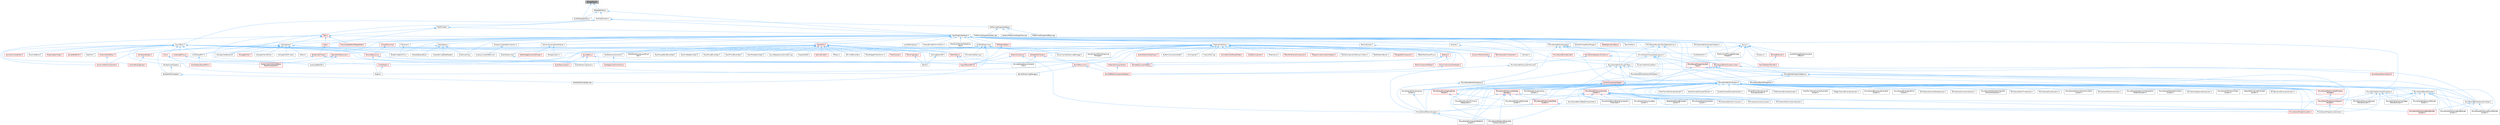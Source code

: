 digraph "StringsTrace.h"
{
 // INTERACTIVE_SVG=YES
 // LATEX_PDF_SIZE
  bgcolor="transparent";
  edge [fontname=Helvetica,fontsize=10,labelfontname=Helvetica,labelfontsize=10];
  node [fontname=Helvetica,fontsize=10,shape=box,height=0.2,width=0.4];
  Node1 [id="Node000001",label="StringsTrace.h",height=0.2,width=0.4,color="gray40", fillcolor="grey60", style="filled", fontcolor="black",tooltip=" "];
  Node1 -> Node2 [id="edge1_Node000001_Node000002",dir="back",color="steelblue1",style="solid",tooltip=" "];
  Node2 [id="Node000002",label="AssetMetadataTrace.h",height=0.2,width=0.4,color="grey40", fillcolor="white", style="filled",URL="$d5/d41/AssetMetadataTrace_8h.html",tooltip=" "];
  Node1 -> Node3 [id="edge2_Node000001_Node000003",dir="back",color="steelblue1",style="solid",tooltip=" "];
  Node3 [id="Node000003",label="MetadataTrace.h",height=0.2,width=0.4,color="grey40", fillcolor="white", style="filled",URL="$de/d19/MetadataTrace_8h.html",tooltip=" "];
  Node3 -> Node2 [id="edge3_Node000003_Node000002",dir="back",color="steelblue1",style="solid",tooltip=" "];
  Node3 -> Node4 [id="edge4_Node000003_Node000004",dir="back",color="steelblue1",style="solid",tooltip=" "];
  Node4 [id="Node000004",label="InheritedContext.h",height=0.2,width=0.4,color="grey40", fillcolor="white", style="filled",URL="$dc/d6a/InheritedContext_8h.html",tooltip=" "];
  Node4 -> Node5 [id="edge5_Node000004_Node000005",dir="back",color="steelblue1",style="solid",tooltip=" "];
  Node5 [id="Node000005",label="AsyncWork.h",height=0.2,width=0.4,color="grey40", fillcolor="white", style="filled",URL="$da/d9a/AsyncWork_8h.html",tooltip=" "];
  Node5 -> Node6 [id="edge6_Node000005_Node000006",dir="back",color="steelblue1",style="solid",tooltip=" "];
  Node6 [id="Node000006",label="AnimationStreaming.h",height=0.2,width=0.4,color="grey40", fillcolor="white", style="filled",URL="$d5/d44/AnimationStreaming_8h.html",tooltip=" "];
  Node5 -> Node7 [id="edge7_Node000005_Node000007",dir="back",color="steelblue1",style="solid",tooltip=" "];
  Node7 [id="Node000007",label="AsyncEnumerateTask.h",height=0.2,width=0.4,color="red", fillcolor="#FFF0F0", style="filled",URL="$d5/d71/AsyncEnumerateTask_8h.html",tooltip=" "];
  Node5 -> Node10 [id="edge8_Node000005_Node000010",dir="back",color="steelblue1",style="solid",tooltip=" "];
  Node10 [id="Node000010",label="AudioDecompress.h",height=0.2,width=0.4,color="red", fillcolor="#FFF0F0", style="filled",URL="$d9/dfd/AudioDecompress_8h.html",tooltip=" "];
  Node5 -> Node12 [id="edge9_Node000005_Node000012",dir="back",color="steelblue1",style="solid",tooltip=" "];
  Node12 [id="Node000012",label="AudioStreaming.h",height=0.2,width=0.4,color="grey40", fillcolor="white", style="filled",URL="$db/d37/AudioStreaming_8h.html",tooltip=" "];
  Node12 -> Node13 [id="edge10_Node000012_Node000013",dir="back",color="steelblue1",style="solid",tooltip=" "];
  Node13 [id="Node000013",label="AudioStreamingCache.h",height=0.2,width=0.4,color="grey40", fillcolor="white", style="filled",URL="$d2/dc1/AudioStreamingCache_8h.html",tooltip=" "];
  Node5 -> Node13 [id="edge11_Node000005_Node000013",dir="back",color="steelblue1",style="solid",tooltip=" "];
  Node5 -> Node14 [id="edge12_Node000005_Node000014",dir="back",color="steelblue1",style="solid",tooltip=" "];
  Node14 [id="Node000014",label="Core.h",height=0.2,width=0.4,color="red", fillcolor="#FFF0F0", style="filled",URL="$d6/dd7/Core_8h.html",tooltip=" "];
  Node14 -> Node15 [id="edge13_Node000014_Node000015",dir="back",color="steelblue1",style="solid",tooltip=" "];
  Node15 [id="Node000015",label="CoreUObject.h",height=0.2,width=0.4,color="red", fillcolor="#FFF0F0", style="filled",URL="$d0/ded/CoreUObject_8h.html",tooltip=" "];
  Node15 -> Node16 [id="edge14_Node000015_Node000016",dir="back",color="steelblue1",style="solid",tooltip=" "];
  Node16 [id="Node000016",label="Engine.h",height=0.2,width=0.4,color="grey40", fillcolor="white", style="filled",URL="$d1/d34/Public_2Engine_8h.html",tooltip=" "];
  Node14 -> Node16 [id="edge15_Node000014_Node000016",dir="back",color="steelblue1",style="solid",tooltip=" "];
  Node5 -> Node23 [id="edge16_Node000005_Node000023",dir="back",color="steelblue1",style="solid",tooltip=" "];
  Node23 [id="Node000023",label="CoreSharedPCH.h",height=0.2,width=0.4,color="grey40", fillcolor="white", style="filled",URL="$d8/de5/CoreSharedPCH_8h.html",tooltip=" "];
  Node23 -> Node24 [id="edge17_Node000023_Node000024",dir="back",color="steelblue1",style="solid",tooltip=" "];
  Node24 [id="Node000024",label="CoreUObjectSharedPCH.h",height=0.2,width=0.4,color="red", fillcolor="#FFF0F0", style="filled",URL="$de/d2f/CoreUObjectSharedPCH_8h.html",tooltip=" "];
  Node5 -> Node28 [id="edge18_Node000005_Node000028",dir="back",color="steelblue1",style="solid",tooltip=" "];
  Node28 [id="Node000028",label="DistanceFieldAtlas.h",height=0.2,width=0.4,color="red", fillcolor="#FFF0F0", style="filled",URL="$df/def/DistanceFieldAtlas_8h.html",tooltip=" "];
  Node28 -> Node30 [id="edge19_Node000028_Node000030",dir="back",color="steelblue1",style="solid",tooltip=" "];
  Node30 [id="Node000030",label="DynamicMeshComponent.h",height=0.2,width=0.4,color="red", fillcolor="#FFF0F0", style="filled",URL="$d8/d66/DynamicMeshComponent_8h.html",tooltip=" "];
  Node5 -> Node102 [id="edge20_Node000005_Node000102",dir="back",color="steelblue1",style="solid",tooltip=" "];
  Node102 [id="Node000102",label="GroomBindingAsset.h",height=0.2,width=0.4,color="red", fillcolor="#FFF0F0", style="filled",URL="$de/d26/GroomBindingAsset_8h.html",tooltip=" "];
  Node5 -> Node108 [id="edge21_Node000005_Node000108",dir="back",color="steelblue1",style="solid",tooltip=" "];
  Node108 [id="Node000108",label="HierarchicalInstancedStatic\lMeshComponent.h",height=0.2,width=0.4,color="red", fillcolor="#FFF0F0", style="filled",URL="$d3/ddb/HierarchicalInstancedStaticMeshComponent_8h.html",tooltip=" "];
  Node5 -> Node110 [id="edge22_Node000005_Node000110",dir="back",color="steelblue1",style="solid",tooltip=" "];
  Node110 [id="Node000110",label="LandscapeProxy.h",height=0.2,width=0.4,color="red", fillcolor="#FFF0F0", style="filled",URL="$db/dae/LandscapeProxy_8h.html",tooltip=" "];
  Node110 -> Node117 [id="edge23_Node000110_Node000117",dir="back",color="steelblue1",style="solid",tooltip=" "];
  Node117 [id="Node000117",label="LandscapeRender.h",height=0.2,width=0.4,color="grey40", fillcolor="white", style="filled",URL="$df/d67/LandscapeRender_8h.html",tooltip=" "];
  Node5 -> Node120 [id="edge24_Node000005_Node000120",dir="back",color="steelblue1",style="solid",tooltip=" "];
  Node120 [id="Node000120",label="MeshCardBuild.h",height=0.2,width=0.4,color="grey40", fillcolor="white", style="filled",URL="$d8/df6/MeshCardBuild_8h.html",tooltip=" "];
  Node5 -> Node121 [id="edge25_Node000005_Node000121",dir="back",color="steelblue1",style="solid",tooltip=" "];
  Node121 [id="Node000121",label="ModelingTaskTypes.h",height=0.2,width=0.4,color="red", fillcolor="#FFF0F0", style="filled",URL="$d0/dd2/ModelingTaskTypes_8h.html",tooltip=" "];
  Node5 -> Node123 [id="edge26_Node000005_Node000123",dir="back",color="steelblue1",style="solid",tooltip=" "];
  Node123 [id="Node000123",label="RenderAssetUpdate.h",height=0.2,width=0.4,color="grey40", fillcolor="white", style="filled",URL="$df/da4/RenderAssetUpdate_8h.html",tooltip=" "];
  Node123 -> Node124 [id="edge27_Node000123_Node000124",dir="back",color="steelblue1",style="solid",tooltip=" "];
  Node124 [id="Node000124",label="SkeletalMeshUpdate.h",height=0.2,width=0.4,color="grey40", fillcolor="white", style="filled",URL="$df/d79/SkeletalMeshUpdate_8h.html",tooltip=" "];
  Node124 -> Node125 [id="edge28_Node000124_Node000125",dir="back",color="steelblue1",style="solid",tooltip=" "];
  Node125 [id="Node000125",label="SkeletalMeshUpdate.cpp",height=0.2,width=0.4,color="grey40", fillcolor="white", style="filled",URL="$db/d45/SkeletalMeshUpdate_8cpp.html",tooltip=" "];
  Node5 -> Node126 [id="edge29_Node000005_Node000126",dir="back",color="steelblue1",style="solid",tooltip=" "];
  Node126 [id="Node000126",label="SampleBufferIO.h",height=0.2,width=0.4,color="red", fillcolor="#FFF0F0", style="filled",URL="$df/d39/SampleBufferIO_8h.html",tooltip=" "];
  Node5 -> Node140 [id="edge30_Node000005_Node000140",dir="back",color="steelblue1",style="solid",tooltip=" "];
  Node140 [id="Node000140",label="SkinnedAssetAsyncCompile\lUtils.h",height=0.2,width=0.4,color="grey40", fillcolor="white", style="filled",URL="$d0/dc7/SkinnedAssetAsyncCompileUtils_8h.html",tooltip=" "];
  Node5 -> Node141 [id="edge31_Node000005_Node000141",dir="back",color="steelblue1",style="solid",tooltip=" "];
  Node141 [id="Node000141",label="SoundWave.h",height=0.2,width=0.4,color="red", fillcolor="#FFF0F0", style="filled",URL="$d3/d6d/SoundWave_8h.html",tooltip=" "];
  Node141 -> Node10 [id="edge32_Node000141_Node000010",dir="back",color="steelblue1",style="solid",tooltip=" "];
  Node141 -> Node13 [id="edge33_Node000141_Node000013",dir="back",color="steelblue1",style="solid",tooltip=" "];
  Node141 -> Node26 [id="edge34_Node000141_Node000026",dir="back",color="steelblue1",style="solid",tooltip=" "];
  Node26 [id="Node000026",label="EngineSharedPCH.h",height=0.2,width=0.4,color="red", fillcolor="#FFF0F0", style="filled",URL="$dc/dbb/EngineSharedPCH_8h.html",tooltip=" "];
  Node5 -> Node175 [id="edge35_Node000005_Node000175",dir="back",color="steelblue1",style="solid",tooltip=" "];
  Node175 [id="Node000175",label="StaticMesh.h",height=0.2,width=0.4,color="red", fillcolor="#FFF0F0", style="filled",URL="$dc/d8f/StaticMesh_8h.html",tooltip=" "];
  Node175 -> Node26 [id="edge36_Node000175_Node000026",dir="back",color="steelblue1",style="solid",tooltip=" "];
  Node175 -> Node430 [id="edge37_Node000175_Node000430",dir="back",color="steelblue1",style="solid",tooltip=" "];
  Node430 [id="Node000430",label="NaniteResourcesHelper.h",height=0.2,width=0.4,color="red", fillcolor="#FFF0F0", style="filled",URL="$dc/d48/NaniteResourcesHelper_8h.html",tooltip=" "];
  Node430 -> Node430 [id="edge38_Node000430_Node000430",dir="back",color="steelblue1",style="solid",tooltip=" "];
  Node5 -> Node437 [id="edge39_Node000005_Node000437",dir="back",color="steelblue1",style="solid",tooltip=" "];
  Node437 [id="Node000437",label="StatsFile.h",height=0.2,width=0.4,color="grey40", fillcolor="white", style="filled",URL="$d7/d3b/StatsFile_8h.html",tooltip=" "];
  Node5 -> Node438 [id="edge40_Node000005_Node000438",dir="back",color="steelblue1",style="solid",tooltip=" "];
  Node438 [id="Node000438",label="TextureResource.h",height=0.2,width=0.4,color="red", fillcolor="#FFF0F0", style="filled",URL="$dd/df3/TextureResource_8h.html",tooltip=" "];
  Node438 -> Node16 [id="edge41_Node000438_Node000016",dir="back",color="steelblue1",style="solid",tooltip=" "];
  Node438 -> Node26 [id="edge42_Node000438_Node000026",dir="back",color="steelblue1",style="solid",tooltip=" "];
  Node4 -> Node449 [id="edge43_Node000004_Node000449",dir="back",color="steelblue1",style="solid",tooltip=" "];
  Node449 [id="Node000449",label="IoDispatcherBackend.h",height=0.2,width=0.4,color="grey40", fillcolor="white", style="filled",URL="$d3/df3/IoDispatcherBackend_8h.html",tooltip=" "];
  Node4 -> Node450 [id="edge44_Node000004_Node000450",dir="back",color="steelblue1",style="solid",tooltip=" "];
  Node450 [id="Node000450",label="PlatformIoDispatcherBase.h",height=0.2,width=0.4,color="grey40", fillcolor="white", style="filled",URL="$d7/d2e/PlatformIoDispatcherBase_8h.html",tooltip=" "];
  Node450 -> Node451 [id="edge45_Node000450_Node000451",dir="back",color="steelblue1",style="solid",tooltip=" "];
  Node451 [id="Node000451",label="GenericPlatformIoDispatcher.cpp",height=0.2,width=0.4,color="grey40", fillcolor="white", style="filled",URL="$d3/d36/GenericPlatformIoDispatcher_8cpp.html",tooltip=" "];
  Node450 -> Node452 [id="edge46_Node000450_Node000452",dir="back",color="steelblue1",style="solid",tooltip=" "];
  Node452 [id="Node000452",label="PlatformIoDispatcherBase.cpp",height=0.2,width=0.4,color="grey40", fillcolor="white", style="filled",URL="$d6/dce/PlatformIoDispatcherBase_8cpp.html",tooltip=" "];
  Node450 -> Node453 [id="edge47_Node000450_Node000453",dir="back",color="steelblue1",style="solid",tooltip=" "];
  Node453 [id="Node000453",label="PlatformIoDispatcherStats.cpp",height=0.2,width=0.4,color="grey40", fillcolor="white", style="filled",URL="$df/d0f/PlatformIoDispatcherStats_8cpp.html",tooltip=" "];
  Node4 -> Node454 [id="edge48_Node000004_Node000454",dir="back",color="steelblue1",style="solid",tooltip=" "];
  Node454 [id="Node000454",label="TaskGraphInterfaces.h",height=0.2,width=0.4,color="grey40", fillcolor="white", style="filled",URL="$d2/d4c/TaskGraphInterfaces_8h.html",tooltip=" "];
  Node454 -> Node455 [id="edge49_Node000454_Node000455",dir="back",color="steelblue1",style="solid",tooltip=" "];
  Node455 [id="Node000455",label="Async.h",height=0.2,width=0.4,color="grey40", fillcolor="white", style="filled",URL="$d7/ddf/Async_8h.html",tooltip=" "];
  Node455 -> Node456 [id="edge50_Node000455_Node000456",dir="back",color="steelblue1",style="solid",tooltip=" "];
  Node456 [id="Node000456",label="AssetDataTagMapSerialization\lDetails.h",height=0.2,width=0.4,color="grey40", fillcolor="white", style="filled",URL="$d5/d67/AssetDataTagMapSerializationDetails_8h.html",tooltip=" "];
  Node455 -> Node15 [id="edge51_Node000455_Node000015",dir="back",color="steelblue1",style="solid",tooltip=" "];
  Node455 -> Node457 [id="edge52_Node000455_Node000457",dir="back",color="steelblue1",style="solid",tooltip=" "];
  Node457 [id="Node000457",label="CoroParallelFor.h",height=0.2,width=0.4,color="grey40", fillcolor="white", style="filled",URL="$d2/d05/CoroParallelFor_8h.html",tooltip=" "];
  Node455 -> Node458 [id="edge53_Node000455_Node000458",dir="back",color="steelblue1",style="solid",tooltip=" "];
  Node458 [id="Node000458",label="DynamicMeshSculptTool.h",height=0.2,width=0.4,color="grey40", fillcolor="white", style="filled",URL="$d6/d16/DynamicMeshSculptTool_8h.html",tooltip=" "];
  Node455 -> Node459 [id="edge54_Node000455_Node000459",dir="back",color="steelblue1",style="solid",tooltip=" "];
  Node459 [id="Node000459",label="IPlatformFileManagedStorage\lWrapper.h",height=0.2,width=0.4,color="grey40", fillcolor="white", style="filled",URL="$db/d2e/IPlatformFileManagedStorageWrapper_8h.html",tooltip=" "];
  Node455 -> Node460 [id="edge55_Node000455_Node000460",dir="back",color="steelblue1",style="solid",tooltip=" "];
  Node460 [id="Node000460",label="RemoteExecutor.h",height=0.2,width=0.4,color="red", fillcolor="#FFF0F0", style="filled",URL="$d4/dbc/RemoteExecutor_8h.html",tooltip=" "];
  Node460 -> Node461 [id="edge56_Node000460_Node000461",dir="back",color="steelblue1",style="solid",tooltip=" "];
  Node461 [id="Node000461",label="RemoteObjectTransfer.h",height=0.2,width=0.4,color="red", fillcolor="#FFF0F0", style="filled",URL="$df/d26/RemoteObjectTransfer_8h.html",tooltip=" "];
  Node455 -> Node461 [id="edge57_Node000455_Node000461",dir="back",color="steelblue1",style="solid",tooltip=" "];
  Node455 -> Node1222 [id="edge58_Node000455_Node001222",dir="back",color="steelblue1",style="solid",tooltip=" "];
  Node1222 [id="Node001222",label="UtilsAsync.h",height=0.2,width=0.4,color="grey40", fillcolor="white", style="filled",URL="$d2/d0c/UtilsAsync_8h.html",tooltip=" "];
  Node454 -> Node464 [id="edge59_Node000454_Node000464",dir="back",color="steelblue1",style="solid",tooltip=" "];
  Node464 [id="Node000464",label="BodySetup.h",height=0.2,width=0.4,color="grey40", fillcolor="white", style="filled",URL="$d8/d7b/BodySetup_8h.html",tooltip=" "];
  Node464 -> Node465 [id="edge60_Node000464_Node000465",dir="back",color="steelblue1",style="solid",tooltip=" "];
  Node465 [id="Node000465",label="ChaosCooking.h",height=0.2,width=0.4,color="grey40", fillcolor="white", style="filled",URL="$de/d88/ChaosCooking_8h.html",tooltip=" "];
  Node464 -> Node466 [id="edge61_Node000464_Node000466",dir="back",color="steelblue1",style="solid",tooltip=" "];
  Node466 [id="Node000466",label="ChaosDerivedDataReader.h",height=0.2,width=0.4,color="grey40", fillcolor="white", style="filled",URL="$de/d70/ChaosDerivedDataReader_8h.html",tooltip=" "];
  Node464 -> Node30 [id="edge62_Node000464_Node000030",dir="back",color="steelblue1",style="solid",tooltip=" "];
  Node464 -> Node467 [id="edge63_Node000464_Node000467",dir="back",color="steelblue1",style="solid",tooltip=" "];
  Node467 [id="Node000467",label="SkeletalBodySetup.h",height=0.2,width=0.4,color="grey40", fillcolor="white", style="filled",URL="$dc/dbc/SkeletalBodySetup_8h.html",tooltip=" "];
  Node454 -> Node465 [id="edge64_Node000454_Node000465",dir="back",color="steelblue1",style="solid",tooltip=" "];
  Node454 -> Node1223 [id="edge65_Node000454_Node001223",dir="back",color="steelblue1",style="solid",tooltip=" "];
  Node1223 [id="Node001223",label="ContentStreaming.h",height=0.2,width=0.4,color="grey40", fillcolor="white", style="filled",URL="$dd/d05/ContentStreaming_8h.html",tooltip=" "];
  Node1223 -> Node6 [id="edge66_Node001223_Node000006",dir="back",color="steelblue1",style="solid",tooltip=" "];
  Node1223 -> Node10 [id="edge67_Node001223_Node000010",dir="back",color="steelblue1",style="solid",tooltip=" "];
  Node1223 -> Node12 [id="edge68_Node001223_Node000012",dir="back",color="steelblue1",style="solid",tooltip=" "];
  Node1223 -> Node13 [id="edge69_Node001223_Node000013",dir="back",color="steelblue1",style="solid",tooltip=" "];
  Node1223 -> Node1224 [id="edge70_Node001223_Node001224",dir="back",color="steelblue1",style="solid",tooltip=" "];
  Node1224 [id="Node001224",label="GroomCacheStreamingManager.h",height=0.2,width=0.4,color="grey40", fillcolor="white", style="filled",URL="$d3/dcf/GroomCacheStreamingManager_8h.html",tooltip=" "];
  Node1223 -> Node1225 [id="edge71_Node001223_Node001225",dir="back",color="steelblue1",style="solid",tooltip=" "];
  Node1225 [id="Node001225",label="NaniteCoarseMeshStreaming\lManager.h",height=0.2,width=0.4,color="grey40", fillcolor="white", style="filled",URL="$d2/dd8/NaniteCoarseMeshStreamingManager_8h.html",tooltip=" "];
  Node1223 -> Node125 [id="edge72_Node001223_Node000125",dir="back",color="steelblue1",style="solid",tooltip=" "];
  Node1223 -> Node676 [id="edge73_Node001223_Node000676",dir="back",color="steelblue1",style="solid",tooltip=" "];
  Node676 [id="Node000676",label="SkinnedMeshComponentHelper.h",height=0.2,width=0.4,color="red", fillcolor="#FFF0F0", style="filled",URL="$db/d81/SkinnedMeshComponentHelper_8h.html",tooltip=" "];
  Node1223 -> Node141 [id="edge74_Node001223_Node000141",dir="back",color="steelblue1",style="solid",tooltip=" "];
  Node454 -> Node23 [id="edge75_Node000454_Node000023",dir="back",color="steelblue1",style="solid",tooltip=" "];
  Node454 -> Node181 [id="edge76_Node000454_Node000181",dir="back",color="steelblue1",style="solid",tooltip=" "];
  Node181 [id="Node000181",label="DisplayClusterNetConnection.h",height=0.2,width=0.4,color="grey40", fillcolor="white", style="filled",URL="$d0/df0/DisplayClusterNetConnection_8h.html",tooltip=" "];
  Node181 -> Node182 [id="edge77_Node000181_Node000182",dir="back",color="steelblue1",style="solid",tooltip=" "];
  Node182 [id="Node000182",label="DisplayClusterNetDriver.h",height=0.2,width=0.4,color="grey40", fillcolor="white", style="filled",URL="$db/de1/DisplayClusterNetDriver_8h.html",tooltip=" "];
  Node454 -> Node1226 [id="edge78_Node000454_Node001226",dir="back",color="steelblue1",style="solid",tooltip=" "];
  Node1226 [id="Node001226",label="FastReferenceCollector.h",height=0.2,width=0.4,color="grey40", fillcolor="white", style="filled",URL="$dd/d44/FastReferenceCollector_8h.html",tooltip=" "];
  Node1226 -> Node1227 [id="edge79_Node001226_Node001227",dir="back",color="steelblue1",style="solid",tooltip=" "];
  Node1227 [id="Node001227",label="GarbageCollectionHistory.h",height=0.2,width=0.4,color="red", fillcolor="#FFF0F0", style="filled",URL="$d5/dee/GarbageCollectionHistory_8h.html",tooltip=" "];
  Node454 -> Node1229 [id="edge80_Node000454_Node001229",dir="back",color="steelblue1",style="solid",tooltip=" "];
  Node1229 [id="Node001229",label="FileCache.h",height=0.2,width=0.4,color="grey40", fillcolor="white", style="filled",URL="$da/d07/FileCache_8h.html",tooltip=" "];
  Node1229 -> Node1230 [id="edge81_Node001229_Node001230",dir="back",color="steelblue1",style="solid",tooltip=" "];
  Node1230 [id="Node001230",label="ShaderCodeArchive.h",height=0.2,width=0.4,color="grey40", fillcolor="white", style="filled",URL="$d4/dfd/ShaderCodeArchive_8h.html",tooltip=" "];
  Node454 -> Node1231 [id="edge82_Node000454_Node001231",dir="back",color="steelblue1",style="solid",tooltip=" "];
  Node1231 [id="Node001231",label="GenericAccessibleInterfaces.h",height=0.2,width=0.4,color="grey40", fillcolor="white", style="filled",URL="$d9/dbb/GenericAccessibleInterfaces_8h.html",tooltip=" "];
  Node1231 -> Node1232 [id="edge83_Node001231_Node001232",dir="back",color="steelblue1",style="solid",tooltip=" "];
  Node1232 [id="Node001232",label="IOSApplication.h",height=0.2,width=0.4,color="grey40", fillcolor="white", style="filled",URL="$de/d94/IOSApplication_8h.html",tooltip=" "];
  Node1231 -> Node1233 [id="edge84_Node001231_Node001233",dir="back",color="steelblue1",style="solid",tooltip=" "];
  Node1233 [id="Node001233",label="SlateWidgetAccessibleTypes.h",height=0.2,width=0.4,color="red", fillcolor="#FFF0F0", style="filled",URL="$d2/dbd/SlateWidgetAccessibleTypes_8h.html",tooltip=" "];
  Node454 -> Node459 [id="edge85_Node000454_Node000459",dir="back",color="steelblue1",style="solid",tooltip=" "];
  Node454 -> Node1911 [id="edge86_Node000454_Node001911",dir="back",color="steelblue1",style="solid",tooltip=" "];
  Node1911 [id="Node001911",label="IoDispatcher.h",height=0.2,width=0.4,color="grey40", fillcolor="white", style="filled",URL="$d8/d3c/IoDispatcher_8h.html",tooltip=" "];
  Node1911 -> Node1912 [id="edge87_Node001911_Node001912",dir="back",color="steelblue1",style="solid",tooltip=" "];
  Node1912 [id="Node001912",label="HairStrandsDatas.h",height=0.2,width=0.4,color="red", fillcolor="#FFF0F0", style="filled",URL="$d6/daf/HairStrandsDatas_8h.html",tooltip=" "];
  Node1912 -> Node102 [id="edge88_Node001912_Node000102",dir="back",color="steelblue1",style="solid",tooltip=" "];
  Node1911 -> Node449 [id="edge89_Node001911_Node000449",dir="back",color="steelblue1",style="solid",tooltip=" "];
  Node1911 -> Node1924 [id="edge90_Node001911_Node001924",dir="back",color="steelblue1",style="solid",tooltip=" "];
  Node1924 [id="Node001924",label="IoDispatcherInternal.h",height=0.2,width=0.4,color="grey40", fillcolor="white", style="filled",URL="$da/dee/IoDispatcherInternal_8h.html",tooltip=" "];
  Node1911 -> Node1925 [id="edge91_Node001911_Node001925",dir="back",color="steelblue1",style="solid",tooltip=" "];
  Node1925 [id="Node001925",label="IoDispatcherPrivate.h",height=0.2,width=0.4,color="grey40", fillcolor="white", style="filled",URL="$d3/dea/IoDispatcherPrivate_8h.html",tooltip=" "];
  Node1911 -> Node1926 [id="edge92_Node001911_Node001926",dir="back",color="steelblue1",style="solid",tooltip=" "];
  Node1926 [id="Node001926",label="IoStore.h",height=0.2,width=0.4,color="grey40", fillcolor="white", style="filled",URL="$d5/d52/IoStore_8h.html",tooltip=" "];
  Node1911 -> Node966 [id="edge93_Node001911_Node000966",dir="back",color="steelblue1",style="solid",tooltip=" "];
  Node966 [id="Node000966",label="NaniteStreamingManager.h",height=0.2,width=0.4,color="grey40", fillcolor="white", style="filled",URL="$d2/d3f/NaniteStreamingManager_8h.html",tooltip=" "];
  Node1911 -> Node1927 [id="edge94_Node001911_Node001927",dir="back",color="steelblue1",style="solid",tooltip=" "];
  Node1927 [id="Node001927",label="PackageWriter.h",height=0.2,width=0.4,color="red", fillcolor="#FFF0F0", style="filled",URL="$d4/d04/PackageWriter_8h.html",tooltip=" "];
  Node1911 -> Node1230 [id="edge95_Node001911_Node001230",dir="back",color="steelblue1",style="solid",tooltip=" "];
  Node1911 -> Node124 [id="edge96_Node001911_Node000124",dir="back",color="steelblue1",style="solid",tooltip=" "];
  Node454 -> Node1933 [id="edge97_Node000454_Node001933",dir="back",color="steelblue1",style="solid",tooltip=" "];
  Node1933 [id="Node001933",label="LocalWorkQueue.h",height=0.2,width=0.4,color="grey40", fillcolor="white", style="filled",URL="$d7/d67/LocalWorkQueue_8h.html",tooltip=" "];
  Node454 -> Node1934 [id="edge98_Node000454_Node001934",dir="back",color="steelblue1",style="solid",tooltip=" "];
  Node1934 [id="Node001934",label="MallocBinnedCommonUtils.h",height=0.2,width=0.4,color="grey40", fillcolor="white", style="filled",URL="$dc/ded/MallocBinnedCommonUtils_8h.html",tooltip=" "];
  Node454 -> Node1935 [id="edge99_Node000454_Node001935",dir="back",color="steelblue1",style="solid",tooltip=" "];
  Node1935 [id="Node001935",label="MarkActorRenderStateDirty\lTask.h",height=0.2,width=0.4,color="grey40", fillcolor="white", style="filled",URL="$d0/d61/MarkActorRenderStateDirtyTask_8h.html",tooltip=" "];
  Node454 -> Node1936 [id="edge100_Node000454_Node001936",dir="back",color="steelblue1",style="solid",tooltip=" "];
  Node1936 [id="Node001936",label="MaterialInterface.h",height=0.2,width=0.4,color="grey40", fillcolor="white", style="filled",URL="$de/daa/MaterialInterface_8h.html",tooltip=" "];
  Node1936 -> Node1937 [id="edge101_Node001936_Node001937",dir="back",color="steelblue1",style="solid",tooltip=" "];
  Node1937 [id="Node001937",label="AudioMaterialSlateTypes.h",height=0.2,width=0.4,color="red", fillcolor="#FFF0F0", style="filled",URL="$d3/d2d/AudioMaterialSlateTypes_8h.html",tooltip=" "];
  Node1936 -> Node1944 [id="edge102_Node001936_Node001944",dir="back",color="steelblue1",style="solid",tooltip=" "];
  Node1944 [id="Node001944",label="BufferVisualizationData.h",height=0.2,width=0.4,color="grey40", fillcolor="white", style="filled",URL="$df/df1/BufferVisualizationData_8h.html",tooltip=" "];
  Node1936 -> Node16 [id="edge103_Node001936_Node000016",dir="back",color="steelblue1",style="solid",tooltip=" "];
  Node1936 -> Node26 [id="edge104_Node001936_Node000026",dir="back",color="steelblue1",style="solid",tooltip=" "];
  Node1936 -> Node1945 [id="edge105_Node001936_Node001945",dir="back",color="steelblue1",style="solid",tooltip=" "];
  Node1945 [id="Node001945",label="FbxImporter.h",height=0.2,width=0.4,color="grey40", fillcolor="white", style="filled",URL="$d4/dfb/FbxImporter_8h.html",tooltip=" "];
  Node1936 -> Node290 [id="edge106_Node001936_Node000290",dir="back",color="steelblue1",style="solid",tooltip=" "];
  Node290 [id="Node000290",label="FractureTool.cpp",height=0.2,width=0.4,color="grey40", fillcolor="white", style="filled",URL="$dc/d9a/FractureTool_8cpp.html",tooltip=" "];
  Node1936 -> Node1946 [id="edge107_Node001936_Node001946",dir="back",color="steelblue1",style="solid",tooltip=" "];
  Node1946 [id="Node001946",label="GizmoElementRenderState.h",height=0.2,width=0.4,color="red", fillcolor="#FFF0F0", style="filled",URL="$dd/def/GizmoElementRenderState_8h.html",tooltip=" "];
  Node1936 -> Node117 [id="edge108_Node001936_Node000117",dir="back",color="steelblue1",style="solid",tooltip=" "];
  Node1936 -> Node596 [id="edge109_Node001936_Node000596",dir="back",color="steelblue1",style="solid",tooltip=" "];
  Node596 [id="Node000596",label="LineSetComponent.h",height=0.2,width=0.4,color="red", fillcolor="#FFF0F0", style="filled",URL="$d7/d6b/LineSetComponent_8h.html",tooltip=" "];
  Node1936 -> Node808 [id="edge110_Node001936_Node000808",dir="back",color="steelblue1",style="solid",tooltip=" "];
  Node808 [id="Node000808",label="Material.h",height=0.2,width=0.4,color="red", fillcolor="#FFF0F0", style="filled",URL="$df/d12/Material_8h.html",tooltip=" "];
  Node808 -> Node26 [id="edge111_Node000808_Node000026",dir="back",color="steelblue1",style="solid",tooltip=" "];
  Node808 -> Node826 [id="edge112_Node000808_Node000826",dir="back",color="steelblue1",style="solid",tooltip=" "];
  Node826 [id="Node000826",label="MeshComponentHelper.h",height=0.2,width=0.4,color="red", fillcolor="#FFF0F0", style="filled",URL="$d3/de8/MeshComponentHelper_8h.html",tooltip=" "];
  Node808 -> Node430 [id="edge113_Node000808_Node000430",dir="back",color="steelblue1",style="solid",tooltip=" "];
  Node808 -> Node828 [id="edge114_Node000808_Node000828",dir="back",color="steelblue1",style="solid",tooltip=" "];
  Node828 [id="Node000828",label="PrimitiveComponentHelper.h",height=0.2,width=0.4,color="red", fillcolor="#FFF0F0", style="filled",URL="$d1/d08/PrimitiveComponentHelper_8h.html",tooltip=" "];
  Node828 -> Node676 [id="edge115_Node000828_Node000676",dir="back",color="steelblue1",style="solid",tooltip=" "];
  Node1936 -> Node1947 [id="edge116_Node001936_Node001947",dir="back",color="steelblue1",style="solid",tooltip=" "];
  Node1947 [id="Node001947",label="MaterialInstance.h",height=0.2,width=0.4,color="red", fillcolor="#FFF0F0", style="filled",URL="$d7/d9c/MaterialInstance_8h.html",tooltip=" "];
  Node1947 -> Node26 [id="edge117_Node001947_Node000026",dir="back",color="steelblue1",style="solid",tooltip=" "];
  Node1947 -> Node1135 [id="edge118_Node001947_Node001135",dir="back",color="steelblue1",style="solid",tooltip=" "];
  Node1135 [id="Node001135",label="MovieSceneMaterialSystem.h",height=0.2,width=0.4,color="grey40", fillcolor="white", style="filled",URL="$d2/d2f/MovieSceneMaterialSystem_8h.html",tooltip=" "];
  Node1135 -> Node1131 [id="edge119_Node001135_Node001131",dir="back",color="steelblue1",style="solid",tooltip=" "];
  Node1131 [id="Node001131",label="MovieSceneComponentMaterial\lSystem.h",height=0.2,width=0.4,color="grey40", fillcolor="white", style="filled",URL="$d7/d7c/MovieSceneComponentMaterialSystem_8h.html",tooltip=" "];
  Node1135 -> Node1132 [id="edge120_Node001135_Node001132",dir="back",color="steelblue1",style="solid",tooltip=" "];
  Node1132 [id="Node001132",label="MovieSceneMaterialParameter\lCollectionSystem.h",height=0.2,width=0.4,color="grey40", fillcolor="white", style="filled",URL="$d4/d18/MovieSceneMaterialParameterCollectionSystem_8h.html",tooltip=" "];
  Node1936 -> Node1589 [id="edge121_Node001936_Node001589",dir="back",color="steelblue1",style="solid",tooltip=" "];
  Node1589 [id="Node001589",label="MaterialList.h",height=0.2,width=0.4,color="grey40", fillcolor="white", style="filled",URL="$df/d0c/MaterialList_8h.html",tooltip=" "];
  Node1936 -> Node1957 [id="edge122_Node001936_Node001957",dir="back",color="steelblue1",style="solid",tooltip=" "];
  Node1957 [id="Node001957",label="MaterialOverlayHelper.h",height=0.2,width=0.4,color="red", fillcolor="#FFF0F0", style="filled",URL="$d4/d43/MaterialOverlayHelper_8h.html",tooltip=" "];
  Node1957 -> Node676 [id="edge123_Node001957_Node000676",dir="back",color="steelblue1",style="solid",tooltip=" "];
  Node1936 -> Node826 [id="edge124_Node001936_Node000826",dir="back",color="steelblue1",style="solid",tooltip=" "];
  Node1936 -> Node599 [id="edge125_Node001936_Node000599",dir="back",color="steelblue1",style="solid",tooltip=" "];
  Node599 [id="Node000599",label="MeshWireframeComponent.h",height=0.2,width=0.4,color="red", fillcolor="#FFF0F0", style="filled",URL="$d7/d66/MeshWireframeComponent_8h.html",tooltip=" "];
  Node1936 -> Node964 [id="edge126_Node001936_Node000964",dir="back",color="steelblue1",style="solid",tooltip=" "];
  Node964 [id="Node000964",label="NaniteResources.h",height=0.2,width=0.4,color="red", fillcolor="#FFF0F0", style="filled",URL="$d7/d8b/NaniteResources_8h.html",tooltip=" "];
  Node964 -> Node966 [id="edge127_Node000964_Node000966",dir="back",color="steelblue1",style="solid",tooltip=" "];
  Node964 -> Node676 [id="edge128_Node000964_Node000676",dir="back",color="steelblue1",style="solid",tooltip=" "];
  Node1936 -> Node430 [id="edge129_Node001936_Node000430",dir="back",color="steelblue1",style="solid",tooltip=" "];
  Node1936 -> Node716 [id="edge130_Node001936_Node000716",dir="back",color="steelblue1",style="solid",tooltip=" "];
  Node716 [id="Node000716",label="ParticleSystemComponent.h",height=0.2,width=0.4,color="red", fillcolor="#FFF0F0", style="filled",URL="$d4/d17/ParticleSystemComponent_8h.html",tooltip=" "];
  Node1936 -> Node828 [id="edge131_Node001936_Node000828",dir="back",color="steelblue1",style="solid",tooltip=" "];
  Node1936 -> Node1500 [id="edge132_Node001936_Node001500",dir="back",color="steelblue1",style="solid",tooltip=" "];
  Node1500 [id="Node001500",label="PropertyCustomizationHelpers.h",height=0.2,width=0.4,color="red", fillcolor="#FFF0F0", style="filled",URL="$d7/dd0/PropertyCustomizationHelpers_8h.html",tooltip=" "];
  Node1936 -> Node1958 [id="edge133_Node001936_Node001958",dir="back",color="steelblue1",style="solid",tooltip=" "];
  Node1958 [id="Node001958",label="SceneComponentToDynamicMesh.h",height=0.2,width=0.4,color="grey40", fillcolor="white", style="filled",URL="$d2/dfd/SceneComponentToDynamicMesh_8h.html",tooltip=" "];
  Node1936 -> Node955 [id="edge134_Node001936_Node000955",dir="back",color="steelblue1",style="solid",tooltip=" "];
  Node955 [id="Node000955",label="SkeletalMeshTypes.h",height=0.2,width=0.4,color="red", fillcolor="#FFF0F0", style="filled",URL="$d5/d0c/SkeletalMeshTypes_8h.html",tooltip=" "];
  Node955 -> Node964 [id="edge135_Node000955_Node000964",dir="back",color="steelblue1",style="solid",tooltip=" "];
  Node955 -> Node140 [id="edge136_Node000955_Node000140",dir="back",color="steelblue1",style="solid",tooltip=" "];
  Node1936 -> Node676 [id="edge137_Node001936_Node000676",dir="back",color="steelblue1",style="solid",tooltip=" "];
  Node1936 -> Node1570 [id="edge138_Node001936_Node001570",dir="back",color="steelblue1",style="solid",tooltip=" "];
  Node1570 [id="Node001570",label="SlateMaterialBrush.h",height=0.2,width=0.4,color="grey40", fillcolor="white", style="filled",URL="$d0/d58/SlateMaterialBrush_8h.html",tooltip=" "];
  Node1936 -> Node692 [id="edge139_Node001936_Node000692",dir="back",color="steelblue1",style="solid",tooltip=" "];
  Node692 [id="Node000692",label="StaticMeshResources.h",height=0.2,width=0.4,color="red", fillcolor="#FFF0F0", style="filled",URL="$d0/db7/StaticMeshResources_8h.html",tooltip=" "];
  Node692 -> Node108 [id="edge140_Node000692_Node000108",dir="back",color="steelblue1",style="solid",tooltip=" "];
  Node692 -> Node117 [id="edge141_Node000692_Node000117",dir="back",color="steelblue1",style="solid",tooltip=" "];
  Node1936 -> Node703 [id="edge142_Node001936_Node000703",dir="back",color="steelblue1",style="solid",tooltip=" "];
  Node703 [id="Node000703",label="TriangleSetComponent.h",height=0.2,width=0.4,color="red", fillcolor="#FFF0F0", style="filled",URL="$d0/d95/TriangleSetComponent_8h.html",tooltip=" "];
  Node1936 -> Node1959 [id="edge143_Node001936_Node001959",dir="back",color="steelblue1",style="solid",tooltip=" "];
  Node1959 [id="Node001959",label="WaterMeshSceneProxy.h",height=0.2,width=0.4,color="grey40", fillcolor="white", style="filled",URL="$d2/d6c/WaterMeshSceneProxy_8h.html",tooltip=" "];
  Node454 -> Node1960 [id="edge144_Node000454_Node001960",dir="back",color="steelblue1",style="solid",tooltip=" "];
  Node1960 [id="Node001960",label="Modules.h",height=0.2,width=0.4,color="grey40", fillcolor="white", style="filled",URL="$dd/dc2/Modules_8h.html",tooltip=" "];
  Node1960 -> Node1961 [id="edge145_Node001960_Node001961",dir="back",color="steelblue1",style="solid",tooltip=" "];
  Node1961 [id="Node001961",label="Callstack.h",height=0.2,width=0.4,color="grey40", fillcolor="white", style="filled",URL="$df/d6a/Callstack_8h.html",tooltip=" "];
  Node454 -> Node1962 [id="edge146_Node000454_Node001962",dir="back",color="steelblue1",style="solid",tooltip=" "];
  Node1962 [id="Node001962",label="MovieSceneComponentAccessors.h",height=0.2,width=0.4,color="grey40", fillcolor="white", style="filled",URL="$db/d67/MovieSceneComponentAccessors_8h.html",tooltip=" "];
  Node1962 -> Node1963 [id="edge147_Node001962_Node001963",dir="back",color="steelblue1",style="solid",tooltip=" "];
  Node1963 [id="Node001963",label="MovieSceneEntityFactoryTemplates.h",height=0.2,width=0.4,color="grey40", fillcolor="white", style="filled",URL="$de/df8/MovieSceneEntityFactoryTemplates_8h.html",tooltip=" "];
  Node1962 -> Node1964 [id="edge148_Node001962_Node001964",dir="back",color="steelblue1",style="solid",tooltip=" "];
  Node1964 [id="Node001964",label="MovieSceneEntitySystemTask.h",height=0.2,width=0.4,color="grey40", fillcolor="white", style="filled",URL="$d5/dcb/MovieSceneEntitySystemTask_8h.html",tooltip=" "];
  Node1964 -> Node1091 [id="edge149_Node001964_Node001091",dir="back",color="steelblue1",style="solid",tooltip=" "];
  Node1091 [id="Node001091",label="MovieSceneBlenderSystemHelper.h",height=0.2,width=0.4,color="grey40", fillcolor="white", style="filled",URL="$d5/d47/MovieSceneBlenderSystemHelper_8h.html",tooltip=" "];
  Node1091 -> Node1092 [id="edge150_Node001091_Node001092",dir="back",color="steelblue1",style="solid",tooltip=" "];
  Node1092 [id="Node001092",label="MovieScenePiecewiseBoolBlender\lSystem.h",height=0.2,width=0.4,color="red", fillcolor="#FFF0F0", style="filled",URL="$d7/d27/MovieScenePiecewiseBoolBlenderSystem_8h.html",tooltip=" "];
  Node1091 -> Node1119 [id="edge151_Node001091_Node001119",dir="back",color="steelblue1",style="solid",tooltip=" "];
  Node1119 [id="Node001119",label="MovieScenePiecewiseByteBlender\lSystem.h",height=0.2,width=0.4,color="grey40", fillcolor="white", style="filled",URL="$d7/dde/MovieScenePiecewiseByteBlenderSystem_8h.html",tooltip=" "];
  Node1091 -> Node1120 [id="edge152_Node001091_Node001120",dir="back",color="steelblue1",style="solid",tooltip=" "];
  Node1120 [id="Node001120",label="MovieScenePiecewiseEnumBlender\lSystem.h",height=0.2,width=0.4,color="grey40", fillcolor="white", style="filled",URL="$d4/dfe/MovieScenePiecewiseEnumBlenderSystem_8h.html",tooltip=" "];
  Node1964 -> Node1963 [id="edge153_Node001964_Node001963",dir="back",color="steelblue1",style="solid",tooltip=" "];
  Node1964 -> Node1965 [id="edge154_Node001964_Node001965",dir="back",color="steelblue1",style="solid",tooltip=" "];
  Node1965 [id="Node001965",label="MovieSceneEntityGrouping\lSystem.h",height=0.2,width=0.4,color="grey40", fillcolor="white", style="filled",URL="$d6/dce/MovieSceneEntityGroupingSystem_8h.html",tooltip=" "];
  Node1965 -> Node1135 [id="edge155_Node001965_Node001135",dir="back",color="steelblue1",style="solid",tooltip=" "];
  Node1964 -> Node1123 [id="edge156_Node001964_Node001123",dir="back",color="steelblue1",style="solid",tooltip=" "];
  Node1123 [id="Node001123",label="MovieSceneOverlappingEntity\lTracker.h",height=0.2,width=0.4,color="red", fillcolor="#FFF0F0", style="filled",URL="$db/d41/MovieSceneOverlappingEntityTracker_8h.html",tooltip=" "];
  Node1123 -> Node1127 [id="edge157_Node001123_Node001127",dir="back",color="steelblue1",style="solid",tooltip=" "];
  Node1127 [id="Node001127",label="MovieSceneCustomPrimitive\lDataSystem.h",height=0.2,width=0.4,color="grey40", fillcolor="white", style="filled",URL="$d1/da0/MovieSceneCustomPrimitiveDataSystem_8h.html",tooltip=" "];
  Node1123 -> Node1129 [id="edge158_Node001123_Node001129",dir="back",color="steelblue1",style="solid",tooltip=" "];
  Node1129 [id="Node001129",label="MovieSceneMaterialParameter\lSystem.h",height=0.2,width=0.4,color="grey40", fillcolor="white", style="filled",URL="$d9/d38/MovieSceneMaterialParameterSystem_8h.html",tooltip=" "];
  Node1964 -> Node1137 [id="edge159_Node001964_Node001137",dir="back",color="steelblue1",style="solid",tooltip=" "];
  Node1137 [id="Node001137",label="MovieScenePreAnimatedProperty\lStorage.h",height=0.2,width=0.4,color="red", fillcolor="#FFF0F0", style="filled",URL="$de/d55/MovieScenePreAnimatedPropertyStorage_8h.html",tooltip=" "];
  Node1137 -> Node1139 [id="edge160_Node001137_Node001139",dir="back",color="steelblue1",style="solid",tooltip=" "];
  Node1139 [id="Node001139",label="MovieScenePropertyComponent\lHandler.h",height=0.2,width=0.4,color="red", fillcolor="#FFF0F0", style="filled",URL="$d1/d1c/MovieScenePropertyComponentHandler_8h.html",tooltip=" "];
  Node1139 -> Node1140 [id="edge161_Node001139_Node001140",dir="back",color="steelblue1",style="solid",tooltip=" "];
  Node1140 [id="Node001140",label="MovieScenePropertyInstantiator.h",height=0.2,width=0.4,color="grey40", fillcolor="white", style="filled",URL="$d2/ddc/MovieScenePropertyInstantiator_8h.html",tooltip=" "];
  Node1964 -> Node1130 [id="edge162_Node001964_Node001130",dir="back",color="steelblue1",style="solid",tooltip=" "];
  Node1130 [id="Node001130",label="MovieScenePreAnimatedState\lStorage.h",height=0.2,width=0.4,color="red", fillcolor="#FFF0F0", style="filled",URL="$db/d56/MovieScenePreAnimatedStateStorage_8h.html",tooltip=" "];
  Node1130 -> Node1131 [id="edge163_Node001130_Node001131",dir="back",color="steelblue1",style="solid",tooltip=" "];
  Node1130 -> Node1127 [id="edge164_Node001130_Node001127",dir="back",color="steelblue1",style="solid",tooltip=" "];
  Node1130 -> Node1132 [id="edge165_Node001130_Node001132",dir="back",color="steelblue1",style="solid",tooltip=" "];
  Node1130 -> Node1129 [id="edge166_Node001130_Node001129",dir="back",color="steelblue1",style="solid",tooltip=" "];
  Node1130 -> Node1142 [id="edge167_Node001130_Node001142",dir="back",color="steelblue1",style="solid",tooltip=" "];
  Node1142 [id="Node001142",label="MovieScenePreAnimatedState\lSystem.h",height=0.2,width=0.4,color="red", fillcolor="#FFF0F0", style="filled",URL="$df/d2d/MovieScenePreAnimatedStateSystem_8h.html",tooltip=" "];
  Node1142 -> Node1135 [id="edge168_Node001142_Node001135",dir="back",color="steelblue1",style="solid",tooltip=" "];
  Node1142 -> Node1143 [id="edge169_Node001142_Node001143",dir="back",color="steelblue1",style="solid",tooltip=" "];
  Node1143 [id="Node001143",label="MovieScenePropertySystem.h",height=0.2,width=0.4,color="red", fillcolor="#FFF0F0", style="filled",URL="$dd/d75/MovieScenePropertySystem_8h.html",tooltip=" "];
  Node1130 -> Node1139 [id="edge170_Node001130_Node001139",dir="back",color="steelblue1",style="solid",tooltip=" "];
  Node1962 -> Node1123 [id="edge171_Node001962_Node001123",dir="back",color="steelblue1",style="solid",tooltip=" "];
  Node1962 -> Node1966 [id="edge172_Node001962_Node001966",dir="back",color="steelblue1",style="solid",tooltip=" "];
  Node1966 [id="Node001966",label="MovieScenePartialProperties.h",height=0.2,width=0.4,color="grey40", fillcolor="white", style="filled",URL="$d8/d3c/MovieScenePartialProperties_8h.html",tooltip=" "];
  Node1962 -> Node1967 [id="edge173_Node001962_Node001967",dir="back",color="steelblue1",style="solid",tooltip=" "];
  Node1967 [id="Node001967",label="MovieScenePropertySystem\lTypes.h",height=0.2,width=0.4,color="red", fillcolor="#FFF0F0", style="filled",URL="$d2/d09/MovieScenePropertySystemTypes_8h.html",tooltip=" "];
  Node1967 -> Node1966 [id="edge174_Node001967_Node001966",dir="back",color="steelblue1",style="solid",tooltip=" "];
  Node1967 -> Node1137 [id="edge175_Node001967_Node001137",dir="back",color="steelblue1",style="solid",tooltip=" "];
  Node1967 -> Node1981 [id="edge176_Node001967_Node001981",dir="back",color="steelblue1",style="solid",tooltip=" "];
  Node1981 [id="Node001981",label="MovieScenePropertyRegistry.h",height=0.2,width=0.4,color="grey40", fillcolor="white", style="filled",URL="$da/d00/MovieScenePropertyRegistry_8h.html",tooltip=" "];
  Node1981 -> Node1969 [id="edge177_Node001981_Node001969",dir="back",color="steelblue1",style="solid",tooltip=" "];
  Node1969 [id="Node001969",label="BuiltInComponentTypes.h",height=0.2,width=0.4,color="red", fillcolor="#FFF0F0", style="filled",URL="$dc/d94/BuiltInComponentTypes_8h.html",tooltip=" "];
  Node1969 -> Node1091 [id="edge178_Node001969_Node001091",dir="back",color="steelblue1",style="solid",tooltip=" "];
  Node1969 -> Node1127 [id="edge179_Node001969_Node001127",dir="back",color="steelblue1",style="solid",tooltip=" "];
  Node1969 -> Node1965 [id="edge180_Node001969_Node001965",dir="back",color="steelblue1",style="solid",tooltip=" "];
  Node1969 -> Node1970 [id="edge181_Node001969_Node001970",dir="back",color="steelblue1",style="solid",tooltip=" "];
  Node1970 [id="Node001970",label="MovieSceneEvaluationHook\lSystem.h",height=0.2,width=0.4,color="grey40", fillcolor="white", style="filled",URL="$d1/d8b/MovieSceneEvaluationHookSystem_8h.html",tooltip=" "];
  Node1969 -> Node1132 [id="edge182_Node001969_Node001132",dir="back",color="steelblue1",style="solid",tooltip=" "];
  Node1969 -> Node1135 [id="edge183_Node001969_Node001135",dir="back",color="steelblue1",style="solid",tooltip=" "];
  Node1969 -> Node1123 [id="edge184_Node001969_Node001123",dir="back",color="steelblue1",style="solid",tooltip=" "];
  Node1969 -> Node1137 [id="edge185_Node001969_Node001137",dir="back",color="steelblue1",style="solid",tooltip=" "];
  Node1969 -> Node1130 [id="edge186_Node001969_Node001130",dir="back",color="steelblue1",style="solid",tooltip=" "];
  Node1969 -> Node1140 [id="edge187_Node001969_Node001140",dir="back",color="steelblue1",style="solid",tooltip=" "];
  Node1969 -> Node1978 [id="edge188_Node001969_Node001978",dir="back",color="steelblue1",style="solid",tooltip=" "];
  Node1978 [id="Node001978",label="WeightAndEasingEvaluator\lSystem.h",height=0.2,width=0.4,color="grey40", fillcolor="white", style="filled",URL="$d0/d06/WeightAndEasingEvaluatorSystem_8h.html",tooltip=" "];
  Node1981 -> Node1966 [id="edge189_Node001981_Node001966",dir="back",color="steelblue1",style="solid",tooltip=" "];
  Node1981 -> Node1137 [id="edge190_Node001981_Node001137",dir="back",color="steelblue1",style="solid",tooltip=" "];
  Node1981 -> Node1139 [id="edge191_Node001981_Node001139",dir="back",color="steelblue1",style="solid",tooltip=" "];
  Node1981 -> Node1140 [id="edge192_Node001981_Node001140",dir="back",color="steelblue1",style="solid",tooltip=" "];
  Node1967 -> Node1143 [id="edge193_Node001967_Node001143",dir="back",color="steelblue1",style="solid",tooltip=" "];
  Node1967 -> Node1984 [id="edge194_Node001967_Node001984",dir="back",color="steelblue1",style="solid",tooltip=" "];
  Node1984 [id="Node001984",label="MovieSceneTrackInstanceSystem.h",height=0.2,width=0.4,color="grey40", fillcolor="white", style="filled",URL="$d4/db7/MovieSceneTrackInstanceSystem_8h.html",tooltip=" "];
  Node454 -> Node1985 [id="edge195_Node000454_Node001985",dir="back",color="steelblue1",style="solid",tooltip=" "];
  Node1985 [id="Node001985",label="MovieSceneDecompositionQuery.h",height=0.2,width=0.4,color="grey40", fillcolor="white", style="filled",URL="$dd/d7c/MovieSceneDecompositionQuery_8h.html",tooltip=" "];
  Node1985 -> Node1986 [id="edge196_Node001985_Node001986",dir="back",color="steelblue1",style="solid",tooltip=" "];
  Node1986 [id="Node001986",label="MovieScenePiecewiseDouble\lBlenderSystem.h",height=0.2,width=0.4,color="grey40", fillcolor="white", style="filled",URL="$d7/d54/MovieScenePiecewiseDoubleBlenderSystem_8h.html",tooltip=" "];
  Node1985 -> Node1987 [id="edge197_Node001985_Node001987",dir="back",color="steelblue1",style="solid",tooltip=" "];
  Node1987 [id="Node001987",label="MovieScenePiecewiseInteger\lBlenderSystem.h",height=0.2,width=0.4,color="grey40", fillcolor="white", style="filled",URL="$dc/df8/MovieScenePiecewiseIntegerBlenderSystem_8h.html",tooltip=" "];
  Node1985 -> Node1139 [id="edge198_Node001985_Node001139",dir="back",color="steelblue1",style="solid",tooltip=" "];
  Node1985 -> Node1140 [id="edge199_Node001985_Node001140",dir="back",color="steelblue1",style="solid",tooltip=" "];
  Node1985 -> Node1988 [id="edge200_Node001985_Node001988",dir="back",color="steelblue1",style="solid",tooltip=" "];
  Node1988 [id="Node001988",label="MovieSceneQuaternionBlender\lSystem.h",height=0.2,width=0.4,color="grey40", fillcolor="white", style="filled",URL="$d8/d90/MovieSceneQuaternionBlenderSystem_8h.html",tooltip=" "];
  Node454 -> Node1989 [id="edge201_Node000454_Node001989",dir="back",color="steelblue1",style="solid",tooltip=" "];
  Node1989 [id="Node001989",label="MovieSceneEntityManager.h",height=0.2,width=0.4,color="grey40", fillcolor="white", style="filled",URL="$d5/d5b/MovieSceneEntityManager_8h.html",tooltip=" "];
  Node1989 -> Node1969 [id="edge202_Node001989_Node001969",dir="back",color="steelblue1",style="solid",tooltip=" "];
  Node1989 -> Node1962 [id="edge203_Node001989_Node001962",dir="back",color="steelblue1",style="solid",tooltip=" "];
  Node1989 -> Node1990 [id="edge204_Node001989_Node001990",dir="back",color="steelblue1",style="solid",tooltip=" "];
  Node1990 [id="Node001990",label="MovieSceneEntityBuilder.h",height=0.2,width=0.4,color="red", fillcolor="#FFF0F0", style="filled",URL="$d4/df8/MovieSceneEntityBuilder_8h.html",tooltip=" "];
  Node1989 -> Node2063 [id="edge205_Node001989_Node002063",dir="back",color="steelblue1",style="solid",tooltip=" "];
  Node2063 [id="Node002063",label="MovieSceneEntityMutations.h",height=0.2,width=0.4,color="grey40", fillcolor="white", style="filled",URL="$d1/da2/MovieSceneEntityMutations_8h.html",tooltip=" "];
  Node2063 -> Node1135 [id="edge206_Node002063_Node001135",dir="back",color="steelblue1",style="solid",tooltip=" "];
  Node1989 -> Node2064 [id="edge207_Node001989_Node002064",dir="back",color="steelblue1",style="solid",tooltip=" "];
  Node2064 [id="Node002064",label="MovieSceneEntitySystem.h",height=0.2,width=0.4,color="grey40", fillcolor="white", style="filled",URL="$dd/d4b/MovieSceneEntitySystem_8h.html",tooltip=" "];
  Node2064 -> Node2065 [id="edge208_Node002064_Node002065",dir="back",color="steelblue1",style="solid",tooltip=" "];
  Node2065 [id="Node002065",label="BoolChannelEvaluatorSystem.h",height=0.2,width=0.4,color="grey40", fillcolor="white", style="filled",URL="$d2/dac/BoolChannelEvaluatorSystem_8h.html",tooltip=" "];
  Node2064 -> Node2066 [id="edge209_Node002064_Node002066",dir="back",color="steelblue1",style="solid",tooltip=" "];
  Node2066 [id="Node002066",label="ByteChannelEvaluatorSystem.h",height=0.2,width=0.4,color="grey40", fillcolor="white", style="filled",URL="$d5/dd5/ByteChannelEvaluatorSystem_8h.html",tooltip=" "];
  Node2064 -> Node2067 [id="edge210_Node002064_Node002067",dir="back",color="steelblue1",style="solid",tooltip=" "];
  Node2067 [id="Node002067",label="DoubleChannelEvaluatorSystem.h",height=0.2,width=0.4,color="grey40", fillcolor="white", style="filled",URL="$d8/d79/DoubleChannelEvaluatorSystem_8h.html",tooltip=" "];
  Node2064 -> Node2068 [id="edge211_Node002064_Node002068",dir="back",color="steelblue1",style="solid",tooltip=" "];
  Node2068 [id="Node002068",label="DoublePerlinNoiseChannel\lEvaluatorSystem.h",height=0.2,width=0.4,color="grey40", fillcolor="white", style="filled",URL="$d8/d5f/DoublePerlinNoiseChannelEvaluatorSystem_8h.html",tooltip=" "];
  Node2064 -> Node2069 [id="edge212_Node002064_Node002069",dir="back",color="steelblue1",style="solid",tooltip=" "];
  Node2069 [id="Node002069",label="FloatChannelEvaluatorSystem.h",height=0.2,width=0.4,color="grey40", fillcolor="white", style="filled",URL="$db/dba/FloatChannelEvaluatorSystem_8h.html",tooltip=" "];
  Node2064 -> Node2070 [id="edge213_Node002064_Node002070",dir="back",color="steelblue1",style="solid",tooltip=" "];
  Node2070 [id="Node002070",label="FloatPerlinNoiseChannelEvaluator\lSystem.h",height=0.2,width=0.4,color="grey40", fillcolor="white", style="filled",URL="$d0/d11/FloatPerlinNoiseChannelEvaluatorSystem_8h.html",tooltip=" "];
  Node2064 -> Node2071 [id="edge214_Node002064_Node002071",dir="back",color="steelblue1",style="solid",tooltip=" "];
  Node2071 [id="Node002071",label="IntegerChannelEvaluatorSystem.h",height=0.2,width=0.4,color="grey40", fillcolor="white", style="filled",URL="$da/d31/IntegerChannelEvaluatorSystem_8h.html",tooltip=" "];
  Node2064 -> Node2072 [id="edge215_Node002064_Node002072",dir="back",color="steelblue1",style="solid",tooltip=" "];
  Node2072 [id="Node002072",label="MovieSceneBaseValueEvaluator\lSystem.h",height=0.2,width=0.4,color="grey40", fillcolor="white", style="filled",URL="$d6/dd9/MovieSceneBaseValueEvaluatorSystem_8h.html",tooltip=" "];
  Node2064 -> Node2073 [id="edge216_Node002064_Node002073",dir="back",color="steelblue1",style="solid",tooltip=" "];
  Node2073 [id="Node002073",label="MovieSceneBindingLifetime\lSystem.h",height=0.2,width=0.4,color="grey40", fillcolor="white", style="filled",URL="$dd/d01/MovieSceneBindingLifetimeSystem_8h.html",tooltip=" "];
  Node2064 -> Node2074 [id="edge217_Node002064_Node002074",dir="back",color="steelblue1",style="solid",tooltip=" "];
  Node2074 [id="Node002074",label="MovieSceneBlenderSystem.h",height=0.2,width=0.4,color="grey40", fillcolor="white", style="filled",URL="$d6/d7b/MovieSceneBlenderSystem_8h.html",tooltip=" "];
  Node2074 -> Node1091 [id="edge218_Node002074_Node001091",dir="back",color="steelblue1",style="solid",tooltip=" "];
  Node2074 -> Node1092 [id="edge219_Node002074_Node001092",dir="back",color="steelblue1",style="solid",tooltip=" "];
  Node2074 -> Node1119 [id="edge220_Node002074_Node001119",dir="back",color="steelblue1",style="solid",tooltip=" "];
  Node2074 -> Node1986 [id="edge221_Node002074_Node001986",dir="back",color="steelblue1",style="solid",tooltip=" "];
  Node2074 -> Node1120 [id="edge222_Node002074_Node001120",dir="back",color="steelblue1",style="solid",tooltip=" "];
  Node2074 -> Node1987 [id="edge223_Node002074_Node001987",dir="back",color="steelblue1",style="solid",tooltip=" "];
  Node2074 -> Node1139 [id="edge224_Node002074_Node001139",dir="back",color="steelblue1",style="solid",tooltip=" "];
  Node2074 -> Node1988 [id="edge225_Node002074_Node001988",dir="back",color="steelblue1",style="solid",tooltip=" "];
  Node2064 -> Node2023 [id="edge226_Node002064_Node002023",dir="back",color="steelblue1",style="solid",tooltip=" "];
  Node2023 [id="Node002023",label="MovieSceneBoundObjectInstantiator.h",height=0.2,width=0.4,color="grey40", fillcolor="white", style="filled",URL="$d2/d08/MovieSceneBoundObjectInstantiator_8h.html",tooltip=" "];
  Node2064 -> Node2024 [id="edge227_Node002064_Node002024",dir="back",color="steelblue1",style="solid",tooltip=" "];
  Node2024 [id="Node002024",label="MovieSceneBoundSceneComponent\lInstantiator.h",height=0.2,width=0.4,color="grey40", fillcolor="white", style="filled",URL="$d7/dae/MovieSceneBoundSceneComponentInstantiator_8h.html",tooltip=" "];
  Node2064 -> Node1122 [id="edge228_Node002064_Node001122",dir="back",color="steelblue1",style="solid",tooltip=" "];
  Node1122 [id="Node001122",label="MovieSceneCameraShakeSystem.h",height=0.2,width=0.4,color="grey40", fillcolor="white", style="filled",URL="$d2/dcc/MovieSceneCameraShakeSystem_8h.html",tooltip=" "];
  Node2064 -> Node1131 [id="edge229_Node002064_Node001131",dir="back",color="steelblue1",style="solid",tooltip=" "];
  Node2064 -> Node2075 [id="edge230_Node002064_Node002075",dir="back",color="steelblue1",style="solid",tooltip=" "];
  Node2075 [id="Node002075",label="MovieSceneConstraintSystem.h",height=0.2,width=0.4,color="grey40", fillcolor="white", style="filled",URL="$dc/d55/MovieSceneConstraintSystem_8h.html",tooltip=" "];
  Node2064 -> Node1127 [id="edge231_Node002064_Node001127",dir="back",color="steelblue1",style="solid",tooltip=" "];
  Node2064 -> Node2076 [id="edge232_Node002064_Node002076",dir="back",color="steelblue1",style="solid",tooltip=" "];
  Node2076 [id="Node002076",label="MovieSceneDeferredComponent\lMovementSystem.h",height=0.2,width=0.4,color="grey40", fillcolor="white", style="filled",URL="$d6/d9d/MovieSceneDeferredComponentMovementSystem_8h.html",tooltip=" "];
  Node2064 -> Node1965 [id="edge233_Node002064_Node001965",dir="back",color="steelblue1",style="solid",tooltip=" "];
  Node2064 -> Node2022 [id="edge234_Node002064_Node002022",dir="back",color="steelblue1",style="solid",tooltip=" "];
  Node2022 [id="Node002022",label="MovieSceneEntityInstantiator\lSystem.h",height=0.2,width=0.4,color="red", fillcolor="#FFF0F0", style="filled",URL="$d1/d77/MovieSceneEntityInstantiatorSystem_8h.html",tooltip=" "];
  Node2022 -> Node2023 [id="edge235_Node002022_Node002023",dir="back",color="steelblue1",style="solid",tooltip=" "];
  Node2022 -> Node2024 [id="edge236_Node002022_Node002024",dir="back",color="steelblue1",style="solid",tooltip=" "];
  Node2022 -> Node2025 [id="edge237_Node002022_Node002025",dir="back",color="steelblue1",style="solid",tooltip=" "];
  Node2025 [id="Node002025",label="MovieSceneHierarchicalBias\lSystem.h",height=0.2,width=0.4,color="grey40", fillcolor="white", style="filled",URL="$db/dbf/MovieSceneHierarchicalBiasSystem_8h.html",tooltip=" "];
  Node2022 -> Node1129 [id="edge238_Node002022_Node001129",dir="back",color="steelblue1",style="solid",tooltip=" "];
  Node2022 -> Node1142 [id="edge239_Node002022_Node001142",dir="back",color="steelblue1",style="solid",tooltip=" "];
  Node2022 -> Node1140 [id="edge240_Node002022_Node001140",dir="back",color="steelblue1",style="solid",tooltip=" "];
  Node2022 -> Node2028 [id="edge241_Node002022_Node002028",dir="back",color="steelblue1",style="solid",tooltip=" "];
  Node2028 [id="Node002028",label="MovieSceneRootInstantiator\lSystem.h",height=0.2,width=0.4,color="grey40", fillcolor="white", style="filled",URL="$dc/d52/MovieSceneRootInstantiatorSystem_8h.html",tooltip=" "];
  Node2022 -> Node2029 [id="edge242_Node002022_Node002029",dir="back",color="steelblue1",style="solid",tooltip=" "];
  Node2029 [id="Node002029",label="MovieSceneStitchAnimSystem.h",height=0.2,width=0.4,color="grey40", fillcolor="white", style="filled",URL="$d1/d39/MovieSceneStitchAnimSystem_8h.html",tooltip=" "];
  Node2022 -> Node1984 [id="edge243_Node002022_Node001984",dir="back",color="steelblue1",style="solid",tooltip=" "];
  Node2022 -> Node2030 [id="edge244_Node002022_Node002030",dir="back",color="steelblue1",style="solid",tooltip=" "];
  Node2030 [id="Node002030",label="MovieSceneVisibilitySystem.h",height=0.2,width=0.4,color="grey40", fillcolor="white", style="filled",URL="$d6/d1d/MovieSceneVisibilitySystem_8h.html",tooltip=" "];
  Node2022 -> Node1978 [id="edge245_Node002022_Node001978",dir="back",color="steelblue1",style="solid",tooltip=" "];
  Node2064 -> Node2077 [id="edge246_Node002064_Node002077",dir="back",color="steelblue1",style="solid",tooltip=" "];
  Node2077 [id="Node002077",label="MovieSceneEvalTimeSystem.h",height=0.2,width=0.4,color="grey40", fillcolor="white", style="filled",URL="$de/da7/MovieSceneEvalTimeSystem_8h.html",tooltip=" "];
  Node2064 -> Node1970 [id="edge247_Node002064_Node001970",dir="back",color="steelblue1",style="solid",tooltip=" "];
  Node2064 -> Node2078 [id="edge248_Node002064_Node002078",dir="back",color="steelblue1",style="solid",tooltip=" "];
  Node2078 [id="Node002078",label="MovieSceneEventSystems.h",height=0.2,width=0.4,color="grey40", fillcolor="white", style="filled",URL="$d5/d15/MovieSceneEventSystems_8h.html",tooltip=" "];
  Node2064 -> Node2025 [id="edge249_Node002064_Node002025",dir="back",color="steelblue1",style="solid",tooltip=" "];
  Node2064 -> Node1132 [id="edge250_Node002064_Node001132",dir="back",color="steelblue1",style="solid",tooltip=" "];
  Node2064 -> Node1129 [id="edge251_Node002064_Node001129",dir="back",color="steelblue1",style="solid",tooltip=" "];
  Node2064 -> Node1135 [id="edge252_Node002064_Node001135",dir="back",color="steelblue1",style="solid",tooltip=" "];
  Node2064 -> Node2079 [id="edge253_Node002064_Node002079",dir="back",color="steelblue1",style="solid",tooltip=" "];
  Node2079 [id="Node002079",label="MovieSceneMotionVectorSimulation\lSystem.h",height=0.2,width=0.4,color="grey40", fillcolor="white", style="filled",URL="$d8/d92/MovieSceneMotionVectorSimulationSystem_8h.html",tooltip=" "];
  Node2064 -> Node1123 [id="edge254_Node002064_Node001123",dir="back",color="steelblue1",style="solid",tooltip=" "];
  Node2064 -> Node1092 [id="edge255_Node002064_Node001092",dir="back",color="steelblue1",style="solid",tooltip=" "];
  Node2064 -> Node1119 [id="edge256_Node002064_Node001119",dir="back",color="steelblue1",style="solid",tooltip=" "];
  Node2064 -> Node1986 [id="edge257_Node002064_Node001986",dir="back",color="steelblue1",style="solid",tooltip=" "];
  Node2064 -> Node1120 [id="edge258_Node002064_Node001120",dir="back",color="steelblue1",style="solid",tooltip=" "];
  Node2064 -> Node1987 [id="edge259_Node002064_Node001987",dir="back",color="steelblue1",style="solid",tooltip=" "];
  Node2064 -> Node1142 [id="edge260_Node002064_Node001142",dir="back",color="steelblue1",style="solid",tooltip=" "];
  Node2064 -> Node1977 [id="edge261_Node002064_Node001977",dir="back",color="steelblue1",style="solid",tooltip=" "];
  Node1977 [id="Node001977",label="MovieScenePredictionSystem.h",height=0.2,width=0.4,color="grey40", fillcolor="white", style="filled",URL="$dc/d7f/MovieScenePredictionSystem_8h.html",tooltip=" "];
  Node2064 -> Node1140 [id="edge262_Node002064_Node001140",dir="back",color="steelblue1",style="solid",tooltip=" "];
  Node2064 -> Node1143 [id="edge263_Node002064_Node001143",dir="back",color="steelblue1",style="solid",tooltip=" "];
  Node2064 -> Node1988 [id="edge264_Node002064_Node001988",dir="back",color="steelblue1",style="solid",tooltip=" "];
  Node2064 -> Node2080 [id="edge265_Node002064_Node002080",dir="back",color="steelblue1",style="solid",tooltip=" "];
  Node2080 [id="Node002080",label="MovieSceneQuaternionInterpolation\lRotationSystem.h",height=0.2,width=0.4,color="grey40", fillcolor="white", style="filled",URL="$db/d39/MovieSceneQuaternionInterpolationRotationSystem_8h.html",tooltip=" "];
  Node2064 -> Node2028 [id="edge266_Node002064_Node002028",dir="back",color="steelblue1",style="solid",tooltip=" "];
  Node2064 -> Node2081 [id="edge267_Node002064_Node002081",dir="back",color="steelblue1",style="solid",tooltip=" "];
  Node2081 [id="Node002081",label="MovieSceneSkeletalAnimation\lSystem.h",height=0.2,width=0.4,color="grey40", fillcolor="white", style="filled",URL="$dd/dd6/MovieSceneSkeletalAnimationSystem_8h.html",tooltip=" "];
  Node2064 -> Node2082 [id="edge268_Node002064_Node002082",dir="back",color="steelblue1",style="solid",tooltip=" "];
  Node2082 [id="Node002082",label="MovieSceneSpawnablesSystem.h",height=0.2,width=0.4,color="grey40", fillcolor="white", style="filled",URL="$d9/d6f/MovieSceneSpawnablesSystem_8h.html",tooltip=" "];
  Node2064 -> Node2029 [id="edge269_Node002064_Node002029",dir="back",color="steelblue1",style="solid",tooltip=" "];
  Node2064 -> Node1984 [id="edge270_Node002064_Node001984",dir="back",color="steelblue1",style="solid",tooltip=" "];
  Node2064 -> Node2083 [id="edge271_Node002064_Node002083",dir="back",color="steelblue1",style="solid",tooltip=" "];
  Node2083 [id="Node002083",label="MovieSceneTransformOrigin\lSystem.h",height=0.2,width=0.4,color="grey40", fillcolor="white", style="filled",URL="$d6/daa/MovieSceneTransformOriginSystem_8h.html",tooltip=" "];
  Node2064 -> Node2030 [id="edge272_Node002064_Node002030",dir="back",color="steelblue1",style="solid",tooltip=" "];
  Node2064 -> Node2084 [id="edge273_Node002064_Node002084",dir="back",color="steelblue1",style="solid",tooltip=" "];
  Node2084 [id="Node002084",label="ObjectPathChannelEvaluator\lSystem.h",height=0.2,width=0.4,color="grey40", fillcolor="white", style="filled",URL="$dd/d81/ObjectPathChannelEvaluatorSystem_8h.html",tooltip=" "];
  Node2064 -> Node2085 [id="edge274_Node002064_Node002085",dir="back",color="steelblue1",style="solid",tooltip=" "];
  Node2085 [id="Node002085",label="StringChannelEvaluatorSystem.h",height=0.2,width=0.4,color="grey40", fillcolor="white", style="filled",URL="$da/d1a/StringChannelEvaluatorSystem_8h.html",tooltip=" "];
  Node2064 -> Node1978 [id="edge275_Node002064_Node001978",dir="back",color="steelblue1",style="solid",tooltip=" "];
  Node1989 -> Node1090 [id="edge276_Node001989_Node001090",dir="back",color="steelblue1",style="solid",tooltip=" "];
  Node1090 [id="Node001090",label="MovieSceneEntitySystemLinker.h",height=0.2,width=0.4,color="red", fillcolor="#FFF0F0", style="filled",URL="$d9/d16/MovieSceneEntitySystemLinker_8h.html",tooltip=" "];
  Node1090 -> Node1091 [id="edge277_Node001090_Node001091",dir="back",color="steelblue1",style="solid",tooltip=" "];
  Node1090 -> Node1123 [id="edge278_Node001090_Node001123",dir="back",color="steelblue1",style="solid",tooltip=" "];
  Node1090 -> Node1130 [id="edge279_Node001090_Node001130",dir="back",color="steelblue1",style="solid",tooltip=" "];
  Node1090 -> Node1157 [id="edge280_Node001090_Node001157",dir="back",color="steelblue1",style="solid",tooltip=" "];
  Node1157 [id="Node001157",label="MovieSceneTrackInstance.h",height=0.2,width=0.4,color="red", fillcolor="#FFF0F0", style="filled",URL="$d4/d28/MovieSceneTrackInstance_8h.html",tooltip=" "];
  Node1989 -> Node1964 [id="edge281_Node001989_Node001964",dir="back",color="steelblue1",style="solid",tooltip=" "];
  Node1989 -> Node2018 [id="edge282_Node001989_Node002018",dir="back",color="steelblue1",style="solid",tooltip=" "];
  Node2018 [id="Node002018",label="MovieSceneSequenceInstance.h",height=0.2,width=0.4,color="red", fillcolor="#FFF0F0", style="filled",URL="$d1/d07/MovieSceneSequenceInstance_8h.html",tooltip=" "];
  Node2018 -> Node1090 [id="edge283_Node002018_Node001090",dir="back",color="steelblue1",style="solid",tooltip=" "];
  Node2018 -> Node2020 [id="edge284_Node002018_Node002020",dir="back",color="steelblue1",style="solid",tooltip=" "];
  Node2020 [id="Node002020",label="MovieSceneEntitySystemRunner.h",height=0.2,width=0.4,color="grey40", fillcolor="white", style="filled",URL="$d3/db8/MovieSceneEntitySystemRunner_8h.html",tooltip=" "];
  Node2020 -> Node1135 [id="edge285_Node002020_Node001135",dir="back",color="steelblue1",style="solid",tooltip=" "];
  Node454 -> Node2064 [id="edge286_Node000454_Node002064",dir="back",color="steelblue1",style="solid",tooltip=" "];
  Node454 -> Node2086 [id="edge287_Node000454_Node002086",dir="back",color="steelblue1",style="solid",tooltip=" "];
  Node2086 [id="Node002086",label="MovieSceneEntitySystemGraphs.h",height=0.2,width=0.4,color="grey40", fillcolor="white", style="filled",URL="$dd/ded/MovieSceneEntitySystemGraphs_8h.html",tooltip=" "];
  Node2086 -> Node1090 [id="edge288_Node002086_Node001090",dir="back",color="steelblue1",style="solid",tooltip=" "];
  Node454 -> Node1090 [id="edge289_Node000454_Node001090",dir="back",color="steelblue1",style="solid",tooltip=" "];
  Node454 -> Node2020 [id="edge290_Node000454_Node002020",dir="back",color="steelblue1",style="solid",tooltip=" "];
  Node454 -> Node1964 [id="edge291_Node000454_Node001964",dir="back",color="steelblue1",style="solid",tooltip=" "];
  Node454 -> Node2087 [id="edge292_Node000454_Node002087",dir="back",color="steelblue1",style="solid",tooltip=" "];
  Node2087 [id="Node002087",label="MovieSceneSystemTaskDependencies.h",height=0.2,width=0.4,color="grey40", fillcolor="white", style="filled",URL="$d5/d2b/MovieSceneSystemTaskDependencies_8h.html",tooltip=" "];
  Node2087 -> Node1962 [id="edge293_Node002087_Node001962",dir="back",color="steelblue1",style="solid",tooltip=" "];
  Node2087 -> Node1964 [id="edge294_Node002087_Node001964",dir="back",color="steelblue1",style="solid",tooltip=" "];
  Node2087 -> Node1981 [id="edge295_Node002087_Node001981",dir="back",color="steelblue1",style="solid",tooltip=" "];
  Node454 -> Node2088 [id="edge296_Node000454_Node002088",dir="back",color="steelblue1",style="solid",tooltip=" "];
  Node2088 [id="Node002088",label="ParallelFor.h",height=0.2,width=0.4,color="red", fillcolor="#FFF0F0", style="filled",URL="$d2/da1/ParallelFor_8h.html",tooltip=" "];
  Node2088 -> Node478 [id="edge297_Node002088_Node000478",dir="back",color="steelblue1",style="solid",tooltip=" "];
  Node478 [id="Node000478",label="AsyncRegisterLevelContext.cpp",height=0.2,width=0.4,color="grey40", fillcolor="white", style="filled",URL="$da/df8/AsyncRegisterLevelContext_8cpp.html",tooltip=" "];
  Node2088 -> Node2089 [id="edge298_Node002088_Node002089",dir="back",color="steelblue1",style="solid",tooltip=" "];
  Node2089 [id="Node002089",label="Blend.h",height=0.2,width=0.4,color="grey40", fillcolor="white", style="filled",URL="$d4/d80/Blend_8h.html",tooltip=" "];
  Node2088 -> Node2090 [id="edge299_Node002088_Node002090",dir="back",color="steelblue1",style="solid",tooltip=" "];
  Node2090 [id="Node002090",label="CachingMeshSDF.h",height=0.2,width=0.4,color="grey40", fillcolor="white", style="filled",URL="$d3/de9/CachingMeshSDF_8h.html",tooltip=" "];
  Node2090 -> Node2089 [id="edge300_Node002090_Node002089",dir="back",color="steelblue1",style="solid",tooltip=" "];
  Node2088 -> Node23 [id="edge301_Node002088_Node000023",dir="back",color="steelblue1",style="solid",tooltip=" "];
  Node2088 -> Node457 [id="edge302_Node002088_Node000457",dir="back",color="steelblue1",style="solid",tooltip=" "];
  Node2088 -> Node2091 [id="edge303_Node002088_Node002091",dir="back",color="steelblue1",style="solid",tooltip=" "];
  Node2091 [id="Node002091",label="DisplaceMesh.h",height=0.2,width=0.4,color="grey40", fillcolor="white", style="filled",URL="$da/df2/DisplaceMesh_8h.html",tooltip=" "];
  Node2088 -> Node2092 [id="edge304_Node002088_Node002092",dir="back",color="steelblue1",style="solid",tooltip=" "];
  Node2092 [id="Node002092",label="DynamicMeshOctree3.h",height=0.2,width=0.4,color="red", fillcolor="#FFF0F0", style="filled",URL="$d8/d9f/DynamicMeshOctree3_8h.html",tooltip=" "];
  Node2092 -> Node458 [id="edge305_Node002092_Node000458",dir="back",color="steelblue1",style="solid",tooltip=" "];
  Node2088 -> Node1226 [id="edge306_Node002088_Node001226",dir="back",color="steelblue1",style="solid",tooltip=" "];
  Node2088 -> Node2094 [id="edge307_Node002088_Node002094",dir="back",color="steelblue1",style="solid",tooltip=" "];
  Node2094 [id="Node002094",label="GeometrySet3.h",height=0.2,width=0.4,color="red", fillcolor="#FFF0F0", style="filled",URL="$d2/d39/GeometrySet3_8h.html",tooltip=" "];
  Node2088 -> Node2103 [id="edge308_Node002088_Node002103",dir="back",color="steelblue1",style="solid",tooltip=" "];
  Node2103 [id="Node002103",label="KMeans.h",height=0.2,width=0.4,color="grey40", fillcolor="white", style="filled",URL="$df/d83/KMeans_8h.html",tooltip=" "];
  Node2088 -> Node570 [id="edge309_Node002088_Node000570",dir="back",color="steelblue1",style="solid",tooltip=" "];
  Node570 [id="Node000570",label="KelvinletBrushOp.h",height=0.2,width=0.4,color="grey40", fillcolor="white", style="filled",URL="$d9/d5c/KelvinletBrushOp_8h.html",tooltip=" "];
  Node2088 -> Node2104 [id="edge310_Node002088_Node002104",dir="back",color="steelblue1",style="solid",tooltip=" "];
  Node2104 [id="Node002104",label="MarchingCubes.h",height=0.2,width=0.4,color="red", fillcolor="#FFF0F0", style="filled",URL="$d8/d16/MarchingCubes_8h.html",tooltip=" "];
  Node2104 -> Node2089 [id="edge311_Node002104_Node002089",dir="back",color="steelblue1",style="solid",tooltip=" "];
  Node2088 -> Node2107 [id="edge312_Node002088_Node002107",dir="back",color="steelblue1",style="solid",tooltip=" "];
  Node2107 [id="Node002107",label="MeshAdapterTransforms.h",height=0.2,width=0.4,color="grey40", fillcolor="white", style="filled",URL="$dd/da3/MeshAdapterTransforms_8h.html",tooltip=" "];
  Node2088 -> Node2108 [id="edge313_Node002088_Node002108",dir="back",color="steelblue1",style="solid",tooltip=" "];
  Node2108 [id="Node002108",label="MeshCaches.h",height=0.2,width=0.4,color="red", fillcolor="#FFF0F0", style="filled",URL="$d4/d5e/MeshCaches_8h.html",tooltip=" "];
  Node2088 -> Node2117 [id="edge314_Node002088_Node002117",dir="back",color="steelblue1",style="solid",tooltip=" "];
  Node2117 [id="Node002117",label="MeshEraseSculptLayerBrush\lOps.h",height=0.2,width=0.4,color="grey40", fillcolor="white", style="filled",URL="$d3/dab/MeshEraseSculptLayerBrushOps_8h.html",tooltip=" "];
  Node2088 -> Node2118 [id="edge315_Node002088_Node002118",dir="back",color="steelblue1",style="solid",tooltip=" "];
  Node2118 [id="Node002118",label="MeshGroupPaintBrushOps.h",height=0.2,width=0.4,color="grey40", fillcolor="white", style="filled",URL="$d4/df8/MeshGroupPaintBrushOps_8h.html",tooltip=" "];
  Node2088 -> Node2119 [id="edge316_Node002088_Node002119",dir="back",color="steelblue1",style="solid",tooltip=" "];
  Node2119 [id="Node002119",label="MeshInflateBrushOps.h",height=0.2,width=0.4,color="grey40", fillcolor="white", style="filled",URL="$d7/d16/MeshInflateBrushOps_8h.html",tooltip=" "];
  Node2088 -> Node2120 [id="edge317_Node002088_Node002120",dir="back",color="steelblue1",style="solid",tooltip=" "];
  Node2120 [id="Node002120",label="MeshMoveBrushOps.h",height=0.2,width=0.4,color="grey40", fillcolor="white", style="filled",URL="$dd/dcb/MeshMoveBrushOps_8h.html",tooltip=" "];
  Node2088 -> Node2121 [id="edge318_Node002088_Node002121",dir="back",color="steelblue1",style="solid",tooltip=" "];
  Node2121 [id="Node002121",label="MeshPinchBrushOps.h",height=0.2,width=0.4,color="grey40", fillcolor="white", style="filled",URL="$dc/dbe/MeshPinchBrushOps_8h.html",tooltip=" "];
  Node2088 -> Node2122 [id="edge319_Node002088_Node002122",dir="back",color="steelblue1",style="solid",tooltip=" "];
  Node2122 [id="Node002122",label="MeshPlaneBrushOps.h",height=0.2,width=0.4,color="grey40", fillcolor="white", style="filled",URL="$de/d05/MeshPlaneBrushOps_8h.html",tooltip=" "];
  Node454 -> Node2187 [id="edge320_Node000454_Node002187",dir="back",color="steelblue1",style="solid",tooltip=" "];
  Node2187 [id="Node002187",label="ParticleSystem.h",height=0.2,width=0.4,color="grey40", fillcolor="white", style="filled",URL="$d7/d33/ParticleSystem_8h.html",tooltip=" "];
  Node2187 -> Node716 [id="edge321_Node002187_Node000716",dir="back",color="steelblue1",style="solid",tooltip=" "];
  Node454 -> Node2188 [id="edge322_Node000454_Node002188",dir="back",color="steelblue1",style="solid",tooltip=" "];
  Node2188 [id="Node002188",label="PrecomputedMeshWeightData.h",height=0.2,width=0.4,color="red", fillcolor="#FFF0F0", style="filled",URL="$d7/def/PrecomputedMeshWeightData_8h.html",tooltip=" "];
  Node454 -> Node2190 [id="edge323_Node000454_Node002190",dir="back",color="steelblue1",style="solid",tooltip=" "];
  Node2190 [id="Node002190",label="QueuedThreadPoolWrapper.h",height=0.2,width=0.4,color="grey40", fillcolor="white", style="filled",URL="$dc/d5f/QueuedThreadPoolWrapper_8h.html",tooltip=" "];
  Node454 -> Node2191 [id="edge324_Node000454_Node002191",dir="back",color="steelblue1",style="solid",tooltip=" "];
  Node2191 [id="Node002191",label="RHIStaticStates.h",height=0.2,width=0.4,color="red", fillcolor="#FFF0F0", style="filled",URL="$d3/d2b/RHIStaticStates_8h.html",tooltip=" "];
  Node2191 -> Node26 [id="edge325_Node002191_Node000026",dir="back",color="steelblue1",style="solid",tooltip=" "];
  Node454 -> Node2193 [id="edge326_Node000454_Node002193",dir="back",color="steelblue1",style="solid",tooltip=" "];
  Node2193 [id="Node002193",label="RenderingThread.h",height=0.2,width=0.4,color="red", fillcolor="#FFF0F0", style="filled",URL="$dc/df7/RenderingThread_8h.html",tooltip=" "];
  Node2193 -> Node26 [id="edge327_Node002193_Node000026",dir="back",color="steelblue1",style="solid",tooltip=" "];
  Node2193 -> Node123 [id="edge328_Node002193_Node000123",dir="back",color="steelblue1",style="solid",tooltip=" "];
  Node454 -> Node1230 [id="edge329_Node000454_Node001230",dir="back",color="steelblue1",style="solid",tooltip=" "];
  Node454 -> Node2539 [id="edge330_Node000454_Node002539",dir="back",color="steelblue1",style="solid",tooltip=" "];
  Node2539 [id="Node002539",label="SlateApplicationBase.h",height=0.2,width=0.4,color="red", fillcolor="#FFF0F0", style="filled",URL="$d2/dfe/SlateApplicationBase_8h.html",tooltip=" "];
  Node454 -> Node2540 [id="edge331_Node000454_Node002540",dir="back",color="steelblue1",style="solid",tooltip=" "];
  Node2540 [id="Node002540",label="TasksProfiler.h",height=0.2,width=0.4,color="grey40", fillcolor="white", style="filled",URL="$d2/d50/TasksProfiler_8h.html",tooltip=" "];
  Node454 -> Node2541 [id="edge332_Node000454_Node002541",dir="back",color="steelblue1",style="solid",tooltip=" "];
  Node2541 [id="Node002541",label="VirtualTexturing.h",height=0.2,width=0.4,color="red", fillcolor="#FFF0F0", style="filled",URL="$da/da6/VirtualTexturing_8h.html",tooltip=" "];
  Node2541 -> Node438 [id="edge333_Node002541_Node000438",dir="back",color="steelblue1",style="solid",tooltip=" "];
  Node4 -> Node2545 [id="edge334_Node000004_Node002545",dir="back",color="steelblue1",style="solid",tooltip=" "];
  Node2545 [id="Node002545",label="TaskPrivate.h",height=0.2,width=0.4,color="grey40", fillcolor="white", style="filled",URL="$d0/d89/TaskPrivate_8h.html",tooltip=" "];
  Node2545 -> Node2546 [id="edge335_Node002545_Node002546",dir="back",color="steelblue1",style="solid",tooltip=" "];
  Node2546 [id="Node002546",label="Pipe.h",height=0.2,width=0.4,color="red", fillcolor="#FFF0F0", style="filled",URL="$d4/d5f/Pipe_8h.html",tooltip=" "];
  Node2546 -> Node2193 [id="edge336_Node002546_Node002193",dir="back",color="steelblue1",style="solid",tooltip=" "];
  Node2545 -> Node2557 [id="edge337_Node002545_Node002557",dir="back",color="steelblue1",style="solid",tooltip=" "];
  Node2557 [id="Node002557",label="Task.h",height=0.2,width=0.4,color="red", fillcolor="#FFF0F0", style="filled",URL="$db/d0e/Tasks_2Task_8h.html",tooltip=" "];
  Node2557 -> Node30 [id="edge338_Node002557_Node000030",dir="back",color="steelblue1",style="solid",tooltip=" "];
  Node2557 -> Node1911 [id="edge339_Node002557_Node001911",dir="back",color="steelblue1",style="solid",tooltip=" "];
  Node2557 -> Node117 [id="edge340_Node002557_Node000117",dir="back",color="steelblue1",style="solid",tooltip=" "];
  Node2557 -> Node2546 [id="edge341_Node002557_Node002546",dir="back",color="steelblue1",style="solid",tooltip=" "];
  Node2557 -> Node2188 [id="edge342_Node002557_Node002188",dir="back",color="steelblue1",style="solid",tooltip=" "];
  Node2557 -> Node175 [id="edge343_Node002557_Node000175",dir="back",color="steelblue1",style="solid",tooltip=" "];
  Node2545 -> Node454 [id="edge344_Node002545_Node000454",dir="back",color="steelblue1",style="solid",tooltip=" "];
  Node3 -> Node454 [id="edge345_Node000003_Node000454",dir="back",color="steelblue1",style="solid",tooltip=" "];
}
